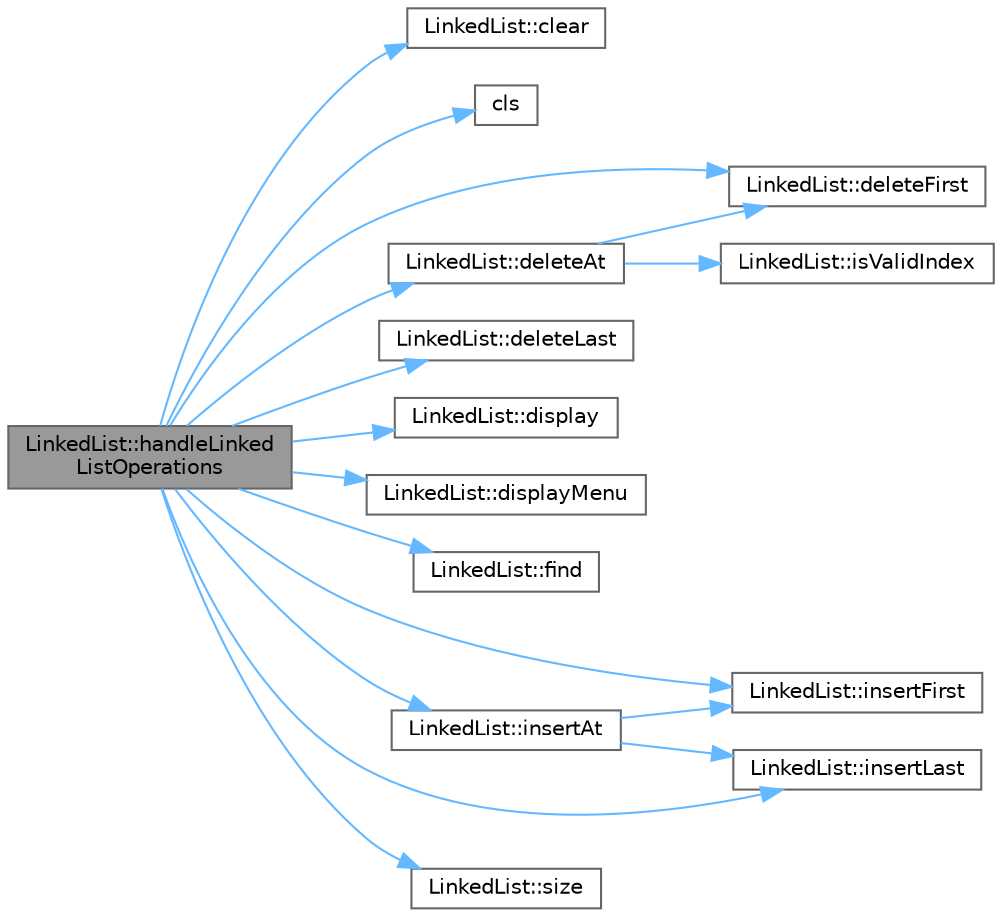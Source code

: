 digraph "LinkedList::handleLinkedListOperations"
{
 // INTERACTIVE_SVG=YES
 // LATEX_PDF_SIZE
  bgcolor="transparent";
  edge [fontname=Helvetica,fontsize=10,labelfontname=Helvetica,labelfontsize=10];
  node [fontname=Helvetica,fontsize=10,shape=box,height=0.2,width=0.4];
  rankdir="LR";
  Node1 [id="Node000001",label="LinkedList::handleLinked\lListOperations",height=0.2,width=0.4,color="gray40", fillcolor="grey60", style="filled", fontcolor="black",tooltip=" "];
  Node1 -> Node2 [id="edge1_Node000001_Node000002",color="steelblue1",style="solid",tooltip=" "];
  Node2 [id="Node000002",label="LinkedList::clear",height=0.2,width=0.4,color="grey40", fillcolor="white", style="filled",URL="$class_linked_list.html#a261977565e78dd74f288d47ba5865242",tooltip=" "];
  Node1 -> Node3 [id="edge2_Node000001_Node000003",color="steelblue1",style="solid",tooltip=" "];
  Node3 [id="Node000003",label="cls",height=0.2,width=0.4,color="grey40", fillcolor="white", style="filled",URL="$utils_8h.html#a4826277cc150ddc0f4de4bd464a34909",tooltip=" "];
  Node1 -> Node4 [id="edge3_Node000001_Node000004",color="steelblue1",style="solid",tooltip=" "];
  Node4 [id="Node000004",label="LinkedList::deleteAt",height=0.2,width=0.4,color="grey40", fillcolor="white", style="filled",URL="$class_linked_list.html#a3429db79356a0203d8c50057cb76a03b",tooltip=" "];
  Node4 -> Node5 [id="edge4_Node000004_Node000005",color="steelblue1",style="solid",tooltip=" "];
  Node5 [id="Node000005",label="LinkedList::deleteFirst",height=0.2,width=0.4,color="grey40", fillcolor="white", style="filled",URL="$class_linked_list.html#a7c9010f046e9f4d84c5630d589fa6fea",tooltip=" "];
  Node4 -> Node6 [id="edge5_Node000004_Node000006",color="steelblue1",style="solid",tooltip=" "];
  Node6 [id="Node000006",label="LinkedList::isValidIndex",height=0.2,width=0.4,color="grey40", fillcolor="white", style="filled",URL="$class_linked_list.html#ac1074677727485568f58d632f27173c3",tooltip=" "];
  Node1 -> Node5 [id="edge6_Node000001_Node000005",color="steelblue1",style="solid",tooltip=" "];
  Node1 -> Node7 [id="edge7_Node000001_Node000007",color="steelblue1",style="solid",tooltip=" "];
  Node7 [id="Node000007",label="LinkedList::deleteLast",height=0.2,width=0.4,color="grey40", fillcolor="white", style="filled",URL="$class_linked_list.html#a9d980c88c85f865af060ba9a9282015c",tooltip=" "];
  Node1 -> Node8 [id="edge8_Node000001_Node000008",color="steelblue1",style="solid",tooltip=" "];
  Node8 [id="Node000008",label="LinkedList::display",height=0.2,width=0.4,color="grey40", fillcolor="white", style="filled",URL="$class_linked_list.html#af02eaa3695918e657f639996eae613c5",tooltip=" "];
  Node1 -> Node9 [id="edge9_Node000001_Node000009",color="steelblue1",style="solid",tooltip=" "];
  Node9 [id="Node000009",label="LinkedList::displayMenu",height=0.2,width=0.4,color="grey40", fillcolor="white", style="filled",URL="$class_linked_list.html#ad7f3ff43fbde65090c410cc719779de8",tooltip=" "];
  Node1 -> Node10 [id="edge10_Node000001_Node000010",color="steelblue1",style="solid",tooltip=" "];
  Node10 [id="Node000010",label="LinkedList::find",height=0.2,width=0.4,color="grey40", fillcolor="white", style="filled",URL="$class_linked_list.html#a6e9057c1c3533aefe7dd3b769d31fd49",tooltip=" "];
  Node1 -> Node11 [id="edge11_Node000001_Node000011",color="steelblue1",style="solid",tooltip=" "];
  Node11 [id="Node000011",label="LinkedList::insertAt",height=0.2,width=0.4,color="grey40", fillcolor="white", style="filled",URL="$class_linked_list.html#a6d7cf9c06123f0b1d4436ffdfd56945c",tooltip=" "];
  Node11 -> Node12 [id="edge12_Node000011_Node000012",color="steelblue1",style="solid",tooltip=" "];
  Node12 [id="Node000012",label="LinkedList::insertFirst",height=0.2,width=0.4,color="grey40", fillcolor="white", style="filled",URL="$class_linked_list.html#a297f6daeb289a992960f5d776f3c0a35",tooltip=" "];
  Node11 -> Node13 [id="edge13_Node000011_Node000013",color="steelblue1",style="solid",tooltip=" "];
  Node13 [id="Node000013",label="LinkedList::insertLast",height=0.2,width=0.4,color="grey40", fillcolor="white", style="filled",URL="$class_linked_list.html#a77400965a6775a284974a689a994ed42",tooltip=" "];
  Node1 -> Node12 [id="edge14_Node000001_Node000012",color="steelblue1",style="solid",tooltip=" "];
  Node1 -> Node13 [id="edge15_Node000001_Node000013",color="steelblue1",style="solid",tooltip=" "];
  Node1 -> Node14 [id="edge16_Node000001_Node000014",color="steelblue1",style="solid",tooltip=" "];
  Node14 [id="Node000014",label="LinkedList::size",height=0.2,width=0.4,color="grey40", fillcolor="white", style="filled",URL="$class_linked_list.html#a4224bd8bf5f18b7b6f9fa66ee2c35702",tooltip=" "];
}
